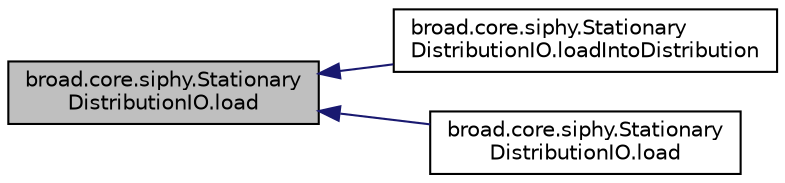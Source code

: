 digraph "broad.core.siphy.StationaryDistributionIO.load"
{
  edge [fontname="Helvetica",fontsize="10",labelfontname="Helvetica",labelfontsize="10"];
  node [fontname="Helvetica",fontsize="10",shape=record];
  rankdir="LR";
  Node1 [label="broad.core.siphy.Stationary\lDistributionIO.load",height=0.2,width=0.4,color="black", fillcolor="grey75", style="filled" fontcolor="black"];
  Node1 -> Node2 [dir="back",color="midnightblue",fontsize="10",style="solid",fontname="Helvetica"];
  Node2 [label="broad.core.siphy.Stationary\lDistributionIO.loadIntoDistribution",height=0.2,width=0.4,color="black", fillcolor="white", style="filled",URL="$classbroad_1_1core_1_1siphy_1_1_stationary_distribution_i_o.html#acd276af97ba165d7ec567ce4e4e3234e"];
  Node1 -> Node3 [dir="back",color="midnightblue",fontsize="10",style="solid",fontname="Helvetica"];
  Node3 [label="broad.core.siphy.Stationary\lDistributionIO.load",height=0.2,width=0.4,color="black", fillcolor="white", style="filled",URL="$classbroad_1_1core_1_1siphy_1_1_stationary_distribution_i_o.html#a5659a6124a9641ef93e9f973fa214ba2"];
}
